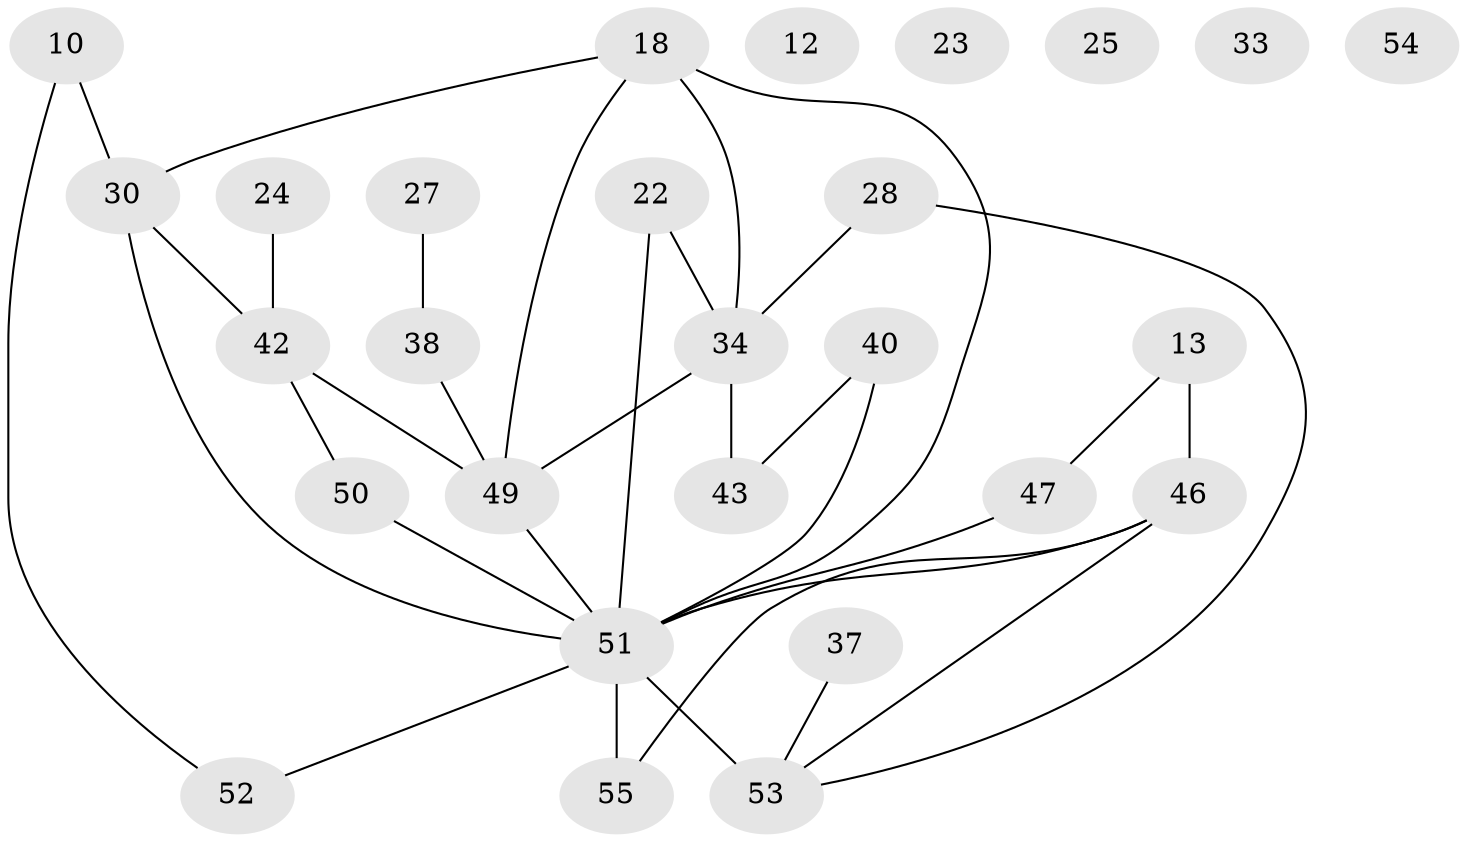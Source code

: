 // original degree distribution, {1: 0.10909090909090909, 5: 0.10909090909090909, 4: 0.12727272727272726, 2: 0.2, 6: 0.05454545454545454, 3: 0.32727272727272727, 0: 0.07272727272727272}
// Generated by graph-tools (version 1.1) at 2025/39/03/09/25 04:39:36]
// undirected, 27 vertices, 33 edges
graph export_dot {
graph [start="1"]
  node [color=gray90,style=filled];
  10;
  12;
  13;
  18 [super="+9"];
  22;
  23;
  24;
  25 [super="+1"];
  27;
  28 [super="+17"];
  30;
  33;
  34 [super="+26"];
  37;
  38 [super="+7+32"];
  40;
  42;
  43;
  46 [super="+36"];
  47;
  49 [super="+39+31+21"];
  50;
  51 [super="+5+16+35+41+44"];
  52;
  53 [super="+14+45"];
  54;
  55 [super="+48"];
  10 -- 30;
  10 -- 52;
  13 -- 46 [weight=2];
  13 -- 47;
  18 -- 30 [weight=2];
  18 -- 34 [weight=2];
  18 -- 51;
  18 -- 49;
  22 -- 34;
  22 -- 51;
  24 -- 42;
  27 -- 38;
  28 -- 34;
  28 -- 53;
  30 -- 42;
  30 -- 51;
  34 -- 43 [weight=2];
  34 -- 49;
  37 -- 53;
  38 -- 49 [weight=2];
  40 -- 43;
  40 -- 51;
  42 -- 49;
  42 -- 50;
  46 -- 55 [weight=2];
  46 -- 53;
  46 -- 51 [weight=2];
  47 -- 51;
  49 -- 51 [weight=5];
  50 -- 51 [weight=2];
  51 -- 52;
  51 -- 53 [weight=6];
  51 -- 55 [weight=2];
}
